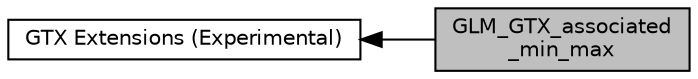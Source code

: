 digraph "GLM_GTX_associated_min_max"
{
  edge [fontname="Helvetica",fontsize="10",labelfontname="Helvetica",labelfontsize="10"];
  node [fontname="Helvetica",fontsize="10",shape=box];
  rankdir=LR;
  Node2 [label="GTX Extensions (Experimental)",height=0.2,width=0.4,color="black", fillcolor="white", style="filled",URL="$group__gtx.html",tooltip="Functions and types that the GLSL specification doesn't define, but useful to have for a C++ program."];
  Node1 [label="GLM_GTX_associated\l_min_max",height=0.2,width=0.4,color="black", fillcolor="grey75", style="filled", fontcolor="black",tooltip="Min and max functions that return associated values not the compared onces. <glm/gtx/associated_min_m..."];
  Node2->Node1 [shape=plaintext, dir="back", style="solid"];
}
